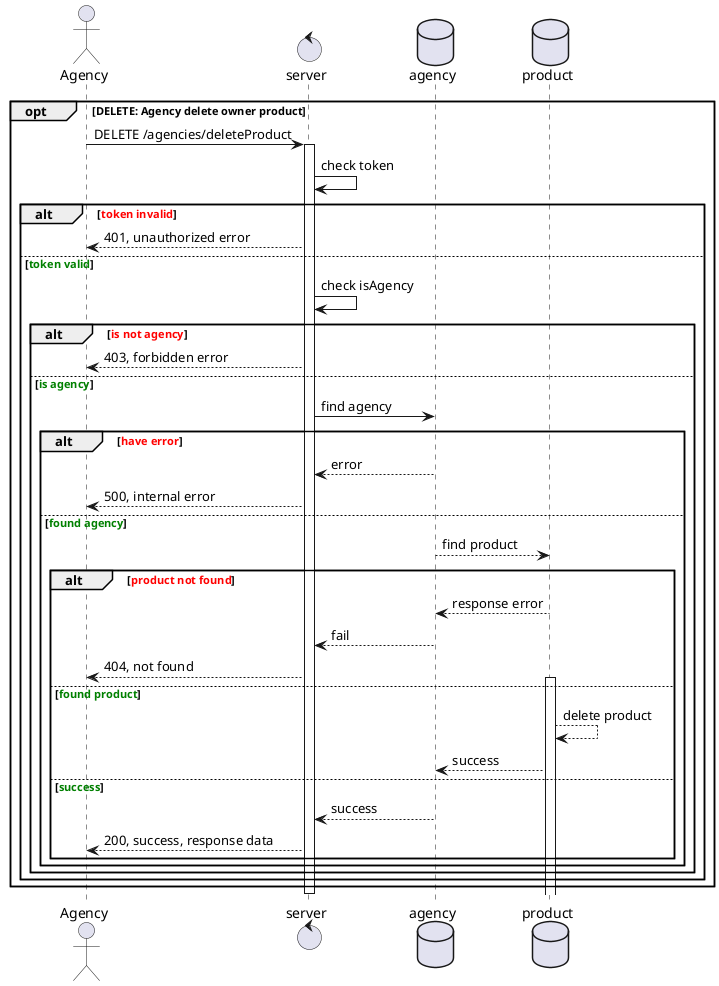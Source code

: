 @startuml delete owner product agency sequence


actor Agency 
control server
database agency
database product

opt DELETE: Agency delete owner product
  Agency -> server: DELETE /agencies/deleteProduct
  activate server
  server -> server: check token
  alt <font color=red>token invalid</font>
    server --> Agency: 401, unauthorized error
  else <font color=green>token valid</font>
    server -> server: check isAgency
    alt <font color=red>is not agency</font>
      server --> Agency: 403, forbidden error
    else <font color=green>is agency</font>
      server -> agency: find agency
      alt <font color=red>have error</font>
        agency --> server: error
        server --> Agency: 500, internal error
      else <font color=green>found agency</font>
        agency --> product: find product
        alt <font color=red>product not found</font>
          product --> agency: response error
          agency --> server: fail
          server --> Agency: 404, not found
        else <font color=green>found product</font>
          activate product
          product --> product: delete product
          product --> agency: success
        else <font color=green>success</font>

          agency --> server: success
          server --> Agency: 200, success, response data
          end
        end
      end
    end
  end
    deactivate server


@enduml